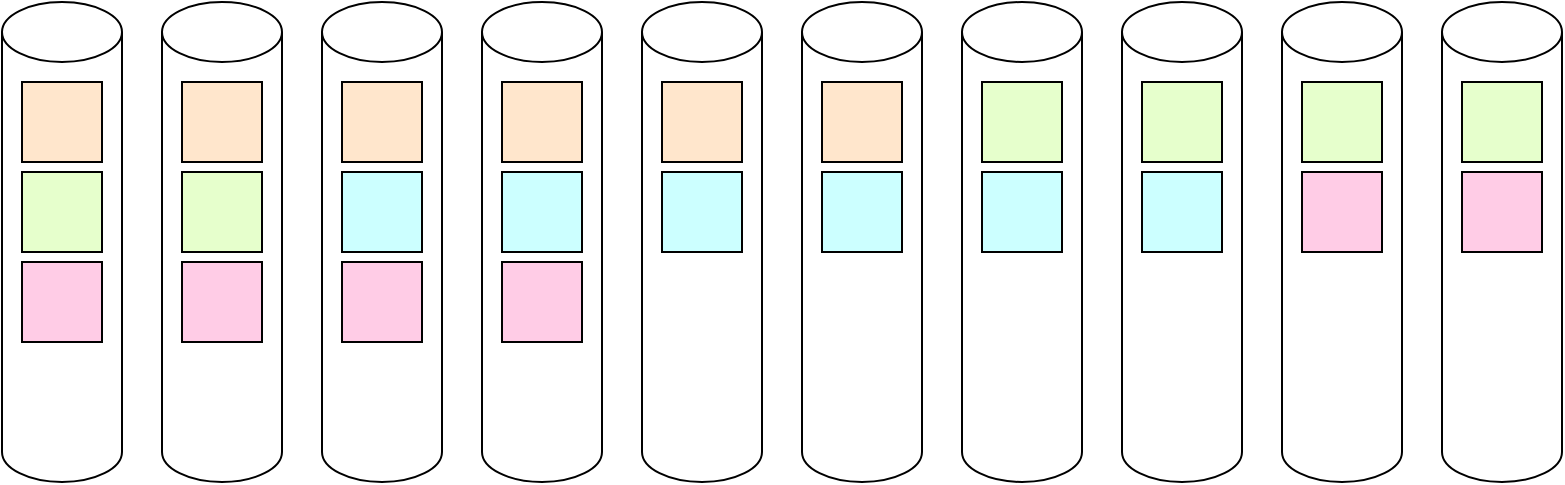 <mxfile version="14.6.13" type="device"><diagram id="QBME54pFpEOekEDQFjqP" name="Page-1"><mxGraphModel dx="1022" dy="637" grid="1" gridSize="10" guides="1" tooltips="1" connect="1" arrows="1" fold="1" page="1" pageScale="1" pageWidth="827" pageHeight="1169" math="0" shadow="0"><root><mxCell id="0"/><mxCell id="1" parent="0"/><mxCell id="rsSrLzh5v_yJovzwPIEv-1" value="" style="shape=cylinder3;whiteSpace=wrap;html=1;boundedLbl=1;backgroundOutline=1;size=15;" parent="1" vertex="1"><mxGeometry x="40" y="310" width="60" height="240" as="geometry"/></mxCell><mxCell id="rsSrLzh5v_yJovzwPIEv-2" value="" style="shape=cylinder3;whiteSpace=wrap;html=1;boundedLbl=1;backgroundOutline=1;size=15;" parent="1" vertex="1"><mxGeometry x="120" y="310" width="60" height="240" as="geometry"/></mxCell><mxCell id="rsSrLzh5v_yJovzwPIEv-3" value="" style="shape=cylinder3;whiteSpace=wrap;html=1;boundedLbl=1;backgroundOutline=1;size=15;" parent="1" vertex="1"><mxGeometry x="200" y="310" width="60" height="240" as="geometry"/></mxCell><mxCell id="rsSrLzh5v_yJovzwPIEv-4" value="" style="shape=cylinder3;whiteSpace=wrap;html=1;boundedLbl=1;backgroundOutline=1;size=15;" parent="1" vertex="1"><mxGeometry x="280" y="310" width="60" height="240" as="geometry"/></mxCell><mxCell id="rsSrLzh5v_yJovzwPIEv-5" value="" style="shape=cylinder3;whiteSpace=wrap;html=1;boundedLbl=1;backgroundOutline=1;size=15;" parent="1" vertex="1"><mxGeometry x="360" y="310" width="60" height="240" as="geometry"/></mxCell><mxCell id="rsSrLzh5v_yJovzwPIEv-6" value="" style="shape=cylinder3;whiteSpace=wrap;html=1;boundedLbl=1;backgroundOutline=1;size=15;" parent="1" vertex="1"><mxGeometry x="440" y="310" width="60" height="240" as="geometry"/></mxCell><mxCell id="rsSrLzh5v_yJovzwPIEv-7" value="" style="shape=cylinder3;whiteSpace=wrap;html=1;boundedLbl=1;backgroundOutline=1;size=15;" parent="1" vertex="1"><mxGeometry x="520" y="310" width="60" height="240" as="geometry"/></mxCell><mxCell id="rsSrLzh5v_yJovzwPIEv-8" value="" style="shape=cylinder3;whiteSpace=wrap;html=1;boundedLbl=1;backgroundOutline=1;size=15;" parent="1" vertex="1"><mxGeometry x="600" y="310" width="60" height="240" as="geometry"/></mxCell><mxCell id="rsSrLzh5v_yJovzwPIEv-9" value="" style="shape=cylinder3;whiteSpace=wrap;html=1;boundedLbl=1;backgroundOutline=1;size=15;" parent="1" vertex="1"><mxGeometry x="680" y="310" width="60" height="240" as="geometry"/></mxCell><mxCell id="rsSrLzh5v_yJovzwPIEv-10" value="" style="shape=cylinder3;whiteSpace=wrap;html=1;boundedLbl=1;backgroundOutline=1;size=15;" parent="1" vertex="1"><mxGeometry x="760" y="310" width="60" height="240" as="geometry"/></mxCell><mxCell id="rsSrLzh5v_yJovzwPIEv-11" value="" style="rounded=0;whiteSpace=wrap;html=1;fillColor=#FFE6CC;" parent="1" vertex="1"><mxGeometry x="50" y="350" width="40" height="40" as="geometry"/></mxCell><mxCell id="rsSrLzh5v_yJovzwPIEv-12" value="" style="rounded=0;whiteSpace=wrap;html=1;fillColor=#FFE6CC;" parent="1" vertex="1"><mxGeometry x="210" y="350" width="40" height="40" as="geometry"/></mxCell><mxCell id="rsSrLzh5v_yJovzwPIEv-13" value="" style="rounded=0;whiteSpace=wrap;html=1;fillColor=#FFE6CC;" parent="1" vertex="1"><mxGeometry x="290" y="350" width="40" height="40" as="geometry"/></mxCell><mxCell id="rsSrLzh5v_yJovzwPIEv-14" value="" style="rounded=0;whiteSpace=wrap;html=1;fillColor=#FFE6CC;" parent="1" vertex="1"><mxGeometry x="450" y="350" width="40" height="40" as="geometry"/></mxCell><mxCell id="rsSrLzh5v_yJovzwPIEv-15" value="" style="rounded=0;whiteSpace=wrap;html=1;fillColor=#FFE6CC;" parent="1" vertex="1"><mxGeometry x="370" y="350" width="40" height="40" as="geometry"/></mxCell><mxCell id="rsSrLzh5v_yJovzwPIEv-16" value="" style="rounded=0;whiteSpace=wrap;html=1;fillColor=#FFE6CC;" parent="1" vertex="1"><mxGeometry x="130" y="350" width="40" height="40" as="geometry"/></mxCell><mxCell id="rsSrLzh5v_yJovzwPIEv-17" value="" style="rounded=0;whiteSpace=wrap;html=1;fillColor=#E6FFCC;" parent="1" vertex="1"><mxGeometry x="530" y="350" width="40" height="40" as="geometry"/></mxCell><mxCell id="rsSrLzh5v_yJovzwPIEv-19" value="" style="rounded=0;whiteSpace=wrap;html=1;fillColor=#E6FFCC;" parent="1" vertex="1"><mxGeometry x="50" y="395" width="40" height="40" as="geometry"/></mxCell><mxCell id="rsSrLzh5v_yJovzwPIEv-20" value="" style="rounded=0;whiteSpace=wrap;html=1;fillColor=#E6FFCC;" parent="1" vertex="1"><mxGeometry x="130" y="395" width="40" height="40" as="geometry"/></mxCell><mxCell id="rsSrLzh5v_yJovzwPIEv-21" value="" style="rounded=0;whiteSpace=wrap;html=1;fillColor=#E6FFCC;" parent="1" vertex="1"><mxGeometry x="770" y="350" width="40" height="40" as="geometry"/></mxCell><mxCell id="rsSrLzh5v_yJovzwPIEv-22" value="" style="rounded=0;whiteSpace=wrap;html=1;fillColor=#E6FFCC;" parent="1" vertex="1"><mxGeometry x="610" y="350" width="40" height="40" as="geometry"/></mxCell><mxCell id="rsSrLzh5v_yJovzwPIEv-23" value="" style="rounded=0;whiteSpace=wrap;html=1;fillColor=#E6FFCC;" parent="1" vertex="1"><mxGeometry x="690" y="350" width="40" height="40" as="geometry"/></mxCell><mxCell id="rsSrLzh5v_yJovzwPIEv-24" value="" style="rounded=0;whiteSpace=wrap;html=1;fillColor=#CCFFFF;" parent="1" vertex="1"><mxGeometry x="210" y="395" width="40" height="40" as="geometry"/></mxCell><mxCell id="rsSrLzh5v_yJovzwPIEv-25" value="" style="rounded=0;whiteSpace=wrap;html=1;fillColor=#CCFFFF;" parent="1" vertex="1"><mxGeometry x="290" y="395" width="40" height="40" as="geometry"/></mxCell><mxCell id="rsSrLzh5v_yJovzwPIEv-26" value="" style="rounded=0;whiteSpace=wrap;html=1;fillColor=#CCFFFF;" parent="1" vertex="1"><mxGeometry x="610" y="395" width="40" height="40" as="geometry"/></mxCell><mxCell id="rsSrLzh5v_yJovzwPIEv-27" value="" style="rounded=0;whiteSpace=wrap;html=1;fillColor=#CCFFFF;" parent="1" vertex="1"><mxGeometry x="530" y="395" width="40" height="40" as="geometry"/></mxCell><mxCell id="rsSrLzh5v_yJovzwPIEv-28" value="" style="rounded=0;whiteSpace=wrap;html=1;fillColor=#CCFFFF;" parent="1" vertex="1"><mxGeometry x="450" y="395" width="40" height="40" as="geometry"/></mxCell><mxCell id="rsSrLzh5v_yJovzwPIEv-29" value="" style="rounded=0;whiteSpace=wrap;html=1;fillColor=#CCFFFF;" parent="1" vertex="1"><mxGeometry x="370" y="395" width="40" height="40" as="geometry"/></mxCell><mxCell id="rsSrLzh5v_yJovzwPIEv-30" value="" style="rounded=0;whiteSpace=wrap;html=1;fillColor=#FFCCE6;" parent="1" vertex="1"><mxGeometry x="690" y="395" width="40" height="40" as="geometry"/></mxCell><mxCell id="rsSrLzh5v_yJovzwPIEv-31" value="" style="rounded=0;whiteSpace=wrap;html=1;fillColor=#FFCCE6;" parent="1" vertex="1"><mxGeometry x="770" y="395" width="40" height="40" as="geometry"/></mxCell><mxCell id="rsSrLzh5v_yJovzwPIEv-32" value="" style="rounded=0;whiteSpace=wrap;html=1;fillColor=#FFCCE6;" parent="1" vertex="1"><mxGeometry x="50" y="440" width="40" height="40" as="geometry"/></mxCell><mxCell id="rsSrLzh5v_yJovzwPIEv-33" value="" style="rounded=0;whiteSpace=wrap;html=1;fillColor=#FFCCE6;" parent="1" vertex="1"><mxGeometry x="130" y="440" width="40" height="40" as="geometry"/></mxCell><mxCell id="rsSrLzh5v_yJovzwPIEv-34" value="" style="rounded=0;whiteSpace=wrap;html=1;fillColor=#FFCCE6;" parent="1" vertex="1"><mxGeometry x="210" y="440" width="40" height="40" as="geometry"/></mxCell><mxCell id="rsSrLzh5v_yJovzwPIEv-35" value="" style="rounded=0;whiteSpace=wrap;html=1;fillColor=#FFCCE6;" parent="1" vertex="1"><mxGeometry x="290" y="440" width="40" height="40" as="geometry"/></mxCell></root></mxGraphModel></diagram></mxfile>